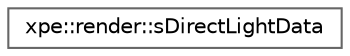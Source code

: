 digraph "Graphical Class Hierarchy"
{
 // LATEX_PDF_SIZE
  bgcolor="transparent";
  edge [fontname=Helvetica,fontsize=10,labelfontname=Helvetica,labelfontsize=10];
  node [fontname=Helvetica,fontsize=10,shape=box,height=0.2,width=0.4];
  rankdir="LR";
  Node0 [id="Node000000",label="xpe::render::sDirectLightData",height=0.2,width=0.4,color="grey40", fillcolor="white", style="filled",URL="$structxpe_1_1render_1_1s_direct_light_data.html",tooltip=" "];
}
